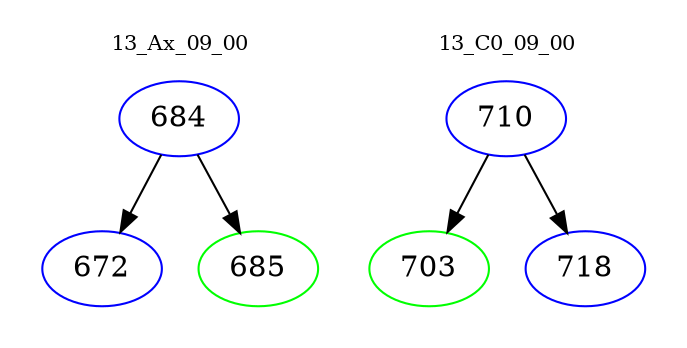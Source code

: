 digraph{
subgraph cluster_0 {
color = white
label = "13_Ax_09_00";
fontsize=10;
T0_684 [label="684", color="blue"]
T0_684 -> T0_672 [color="black"]
T0_672 [label="672", color="blue"]
T0_684 -> T0_685 [color="black"]
T0_685 [label="685", color="green"]
}
subgraph cluster_1 {
color = white
label = "13_C0_09_00";
fontsize=10;
T1_710 [label="710", color="blue"]
T1_710 -> T1_703 [color="black"]
T1_703 [label="703", color="green"]
T1_710 -> T1_718 [color="black"]
T1_718 [label="718", color="blue"]
}
}
